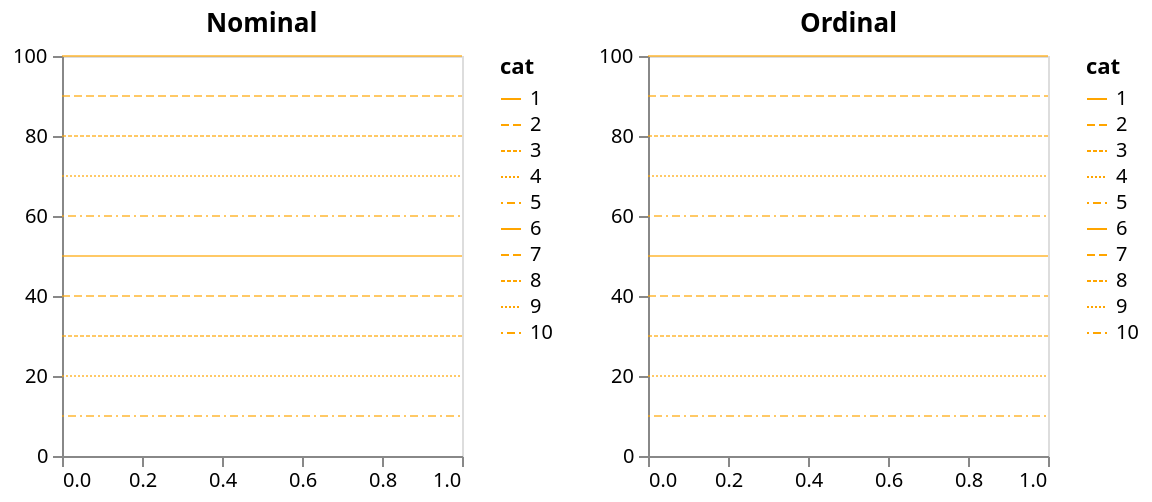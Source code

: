 {
  "$schema": "https://vega.github.io/schema/vega-lite/v5.json",
  "concat": [
    {
      "encoding": {
        "strokeDash": {
          "field": "cat",
          "type": "nominal"
        },
        "x": {
          "field": "x",
          "type": "quantitative"
        },
        "y": {
          "field": "y",
          "type": "quantitative"
        }
      },
      "mark": "line",
      "title": "Nominal",
      "width": 200
    },
    {
      "encoding": {
        "strokeDash": {
          "field": "cat",
          "type": "ordinal"
        },
        "x": {
          "field": "x",
          "type": "quantitative"
        },
        "y": {
          "field": "y",
          "type": "quantitative"
        }
      },
      "mark": "line",
      "title": "Ordinal",
      "width": 200
    }
  ],
  "config": {
    "axis": {
      "grid": false,
      "title": null
    },
    "line": {
      "color": "orange",
      "opacity": 0.6,
      "strokeWidth": 1
    }
  },
  "data": {
    "values": [
      {
        "cat": 1,
        "x": 0,
        "y": 100
      },
      {
        "cat": 1,
        "x": 1,
        "y": 100
      },
      {
        "cat": 2,
        "x": 0,
        "y": 90
      },
      {
        "cat": 2,
        "x": 1,
        "y": 90
      },
      {
        "cat": 3,
        "x": 0,
        "y": 80
      },
      {
        "cat": 3,
        "x": 1,
        "y": 80
      },
      {
        "cat": 4,
        "x": 0,
        "y": 70
      },
      {
        "cat": 4,
        "x": 1,
        "y": 70
      },
      {
        "cat": 5,
        "x": 0,
        "y": 60
      },
      {
        "cat": 5,
        "x": 1,
        "y": 60
      },
      {
        "cat": 6,
        "x": 0,
        "y": 50
      },
      {
        "cat": 6,
        "x": 1,
        "y": 50
      },
      {
        "cat": 7,
        "x": 0,
        "y": 40
      },
      {
        "cat": 7,
        "x": 1,
        "y": 40
      },
      {
        "cat": 8,
        "x": 0,
        "y": 30
      },
      {
        "cat": 8,
        "x": 1,
        "y": 30
      },
      {
        "cat": 9,
        "x": 0,
        "y": 20
      },
      {
        "cat": 9,
        "x": 1,
        "y": 20
      },
      {
        "cat": 10,
        "x": 0,
        "y": 10
      },
      {
        "cat": 10,
        "x": 1,
        "y": 10
      }
    ]
  },
  "resolve": {
    "scale": {
      "strokeDash": "independent"
    }
  }
}